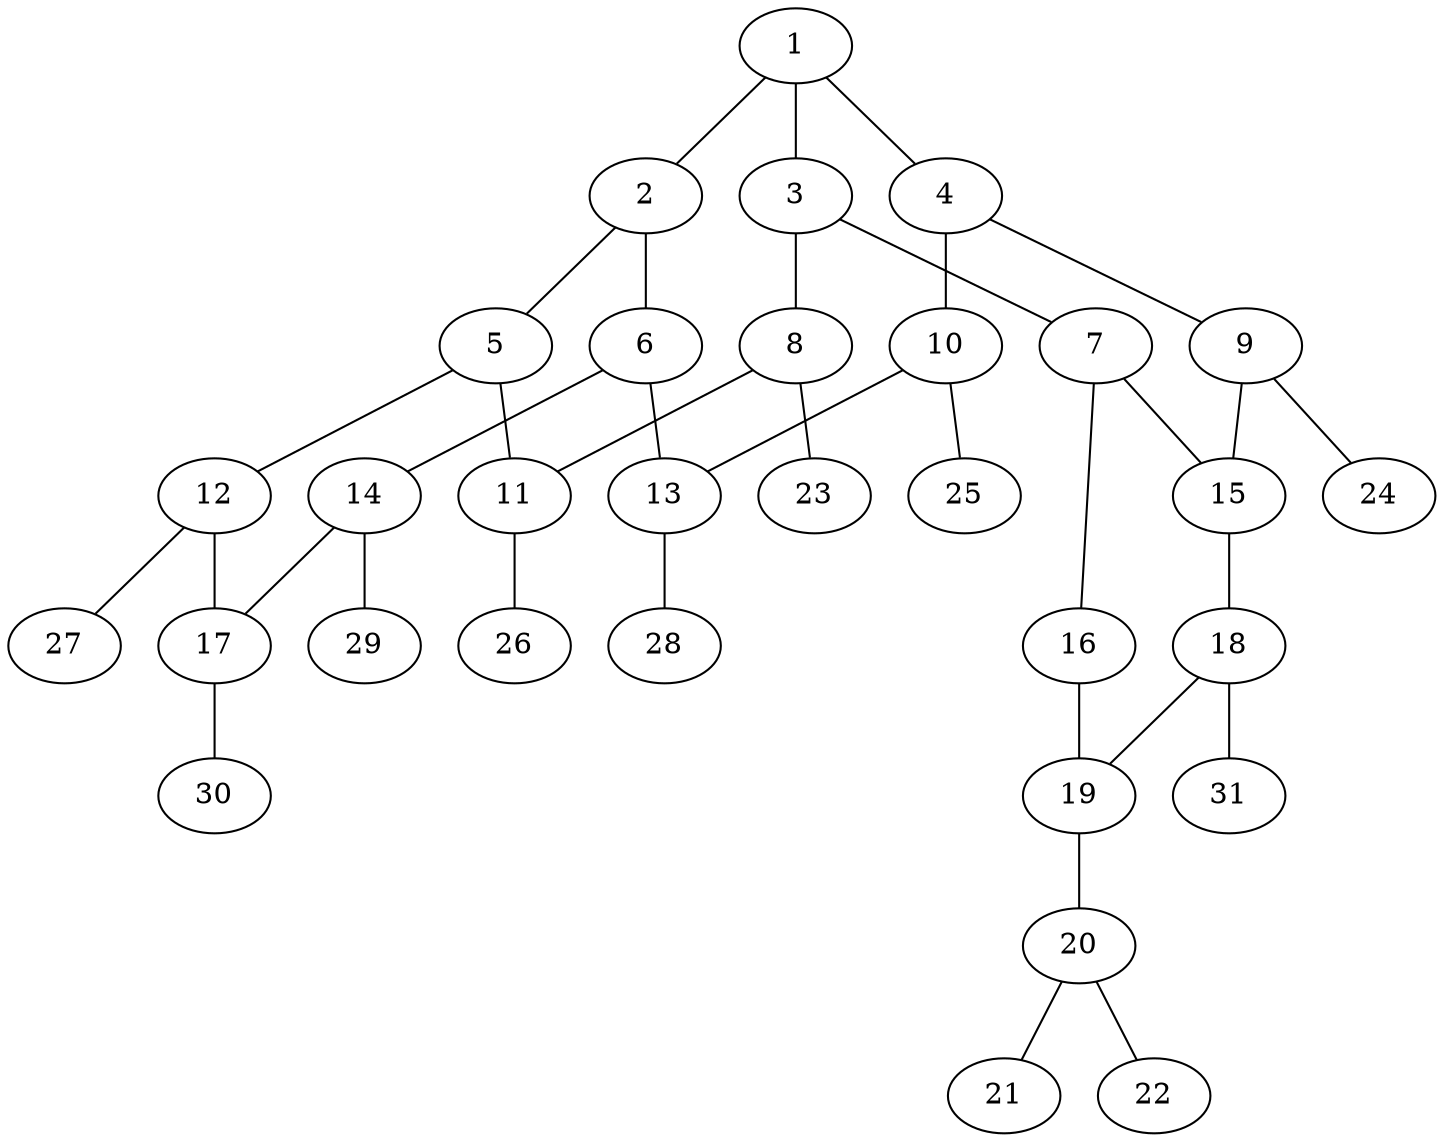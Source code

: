 graph molecule_2359 {
	1	 [chem=C];
	2	 [chem=C];
	1 -- 2	 [valence=2];
	3	 [chem=C];
	1 -- 3	 [valence=1];
	4	 [chem=C];
	1 -- 4	 [valence=1];
	5	 [chem=C];
	2 -- 5	 [valence=1];
	6	 [chem=C];
	2 -- 6	 [valence=1];
	7	 [chem=C];
	3 -- 7	 [valence=1];
	8	 [chem=C];
	3 -- 8	 [valence=2];
	9	 [chem=C];
	4 -- 9	 [valence=2];
	10	 [chem=C];
	4 -- 10	 [valence=1];
	11	 [chem=C];
	5 -- 11	 [valence=2];
	12	 [chem=C];
	5 -- 12	 [valence=1];
	13	 [chem=C];
	6 -- 13	 [valence=1];
	14	 [chem=C];
	6 -- 14	 [valence=2];
	15	 [chem=C];
	7 -- 15	 [valence=2];
	16	 [chem=O];
	7 -- 16	 [valence=1];
	8 -- 11	 [valence=1];
	23	 [chem=H];
	8 -- 23	 [valence=1];
	9 -- 15	 [valence=1];
	24	 [chem=H];
	9 -- 24	 [valence=1];
	10 -- 13	 [valence=2];
	25	 [chem=H];
	10 -- 25	 [valence=1];
	26	 [chem=H];
	11 -- 26	 [valence=1];
	17	 [chem=C];
	12 -- 17	 [valence=2];
	27	 [chem=H];
	12 -- 27	 [valence=1];
	28	 [chem=H];
	13 -- 28	 [valence=1];
	14 -- 17	 [valence=1];
	29	 [chem=H];
	14 -- 29	 [valence=1];
	18	 [chem=C];
	15 -- 18	 [valence=1];
	19	 [chem=C];
	16 -- 19	 [valence=1];
	30	 [chem=H];
	17 -- 30	 [valence=1];
	18 -- 19	 [valence=2];
	31	 [chem=H];
	18 -- 31	 [valence=1];
	20	 [chem=N];
	19 -- 20	 [valence=1];
	21	 [chem=O];
	20 -- 21	 [valence=2];
	22	 [chem=O];
	20 -- 22	 [valence=1];
}
